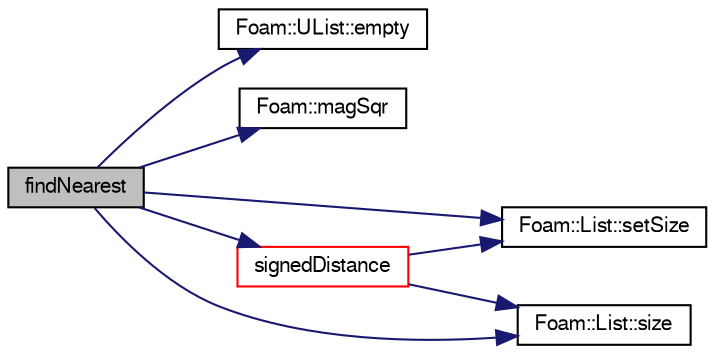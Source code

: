 digraph "findNearest"
{
  bgcolor="transparent";
  edge [fontname="FreeSans",fontsize="10",labelfontname="FreeSans",labelfontsize="10"];
  node [fontname="FreeSans",fontsize="10",shape=record];
  rankdir="LR";
  Node107 [label="findNearest",height=0.2,width=0.4,color="black", fillcolor="grey75", style="filled", fontcolor="black"];
  Node107 -> Node108 [color="midnightblue",fontsize="10",style="solid",fontname="FreeSans"];
  Node108 [label="Foam::UList::empty",height=0.2,width=0.4,color="black",URL="$a25698.html#a644718bb2fb240de962dc3c9a1fdf0dc",tooltip="Return true if the UList is empty (ie, size() is zero). "];
  Node107 -> Node109 [color="midnightblue",fontsize="10",style="solid",fontname="FreeSans"];
  Node109 [label="Foam::magSqr",height=0.2,width=0.4,color="black",URL="$a21124.html#ae6fff2c6981e6d9618aa5038e69def6e"];
  Node107 -> Node110 [color="midnightblue",fontsize="10",style="solid",fontname="FreeSans"];
  Node110 [label="Foam::List::setSize",height=0.2,width=0.4,color="black",URL="$a25694.html#aedb985ffeaf1bdbfeccc2a8730405703",tooltip="Reset size of List. "];
  Node107 -> Node111 [color="midnightblue",fontsize="10",style="solid",fontname="FreeSans"];
  Node111 [label="signedDistance",height=0.2,width=0.4,color="red",URL="$a25250.html#a5709fbaae43069788ec768717221e701",tooltip="Find signed distance to nearest surface. Outside is positive. "];
  Node111 -> Node110 [color="midnightblue",fontsize="10",style="solid",fontname="FreeSans"];
  Node111 -> Node112 [color="midnightblue",fontsize="10",style="solid",fontname="FreeSans"];
  Node112 [label="Foam::List::size",height=0.2,width=0.4,color="black",URL="$a25694.html#a8a5f6fa29bd4b500caf186f60245b384",tooltip="Override size to be inconsistent with allocated storage. "];
  Node107 -> Node112 [color="midnightblue",fontsize="10",style="solid",fontname="FreeSans"];
}
